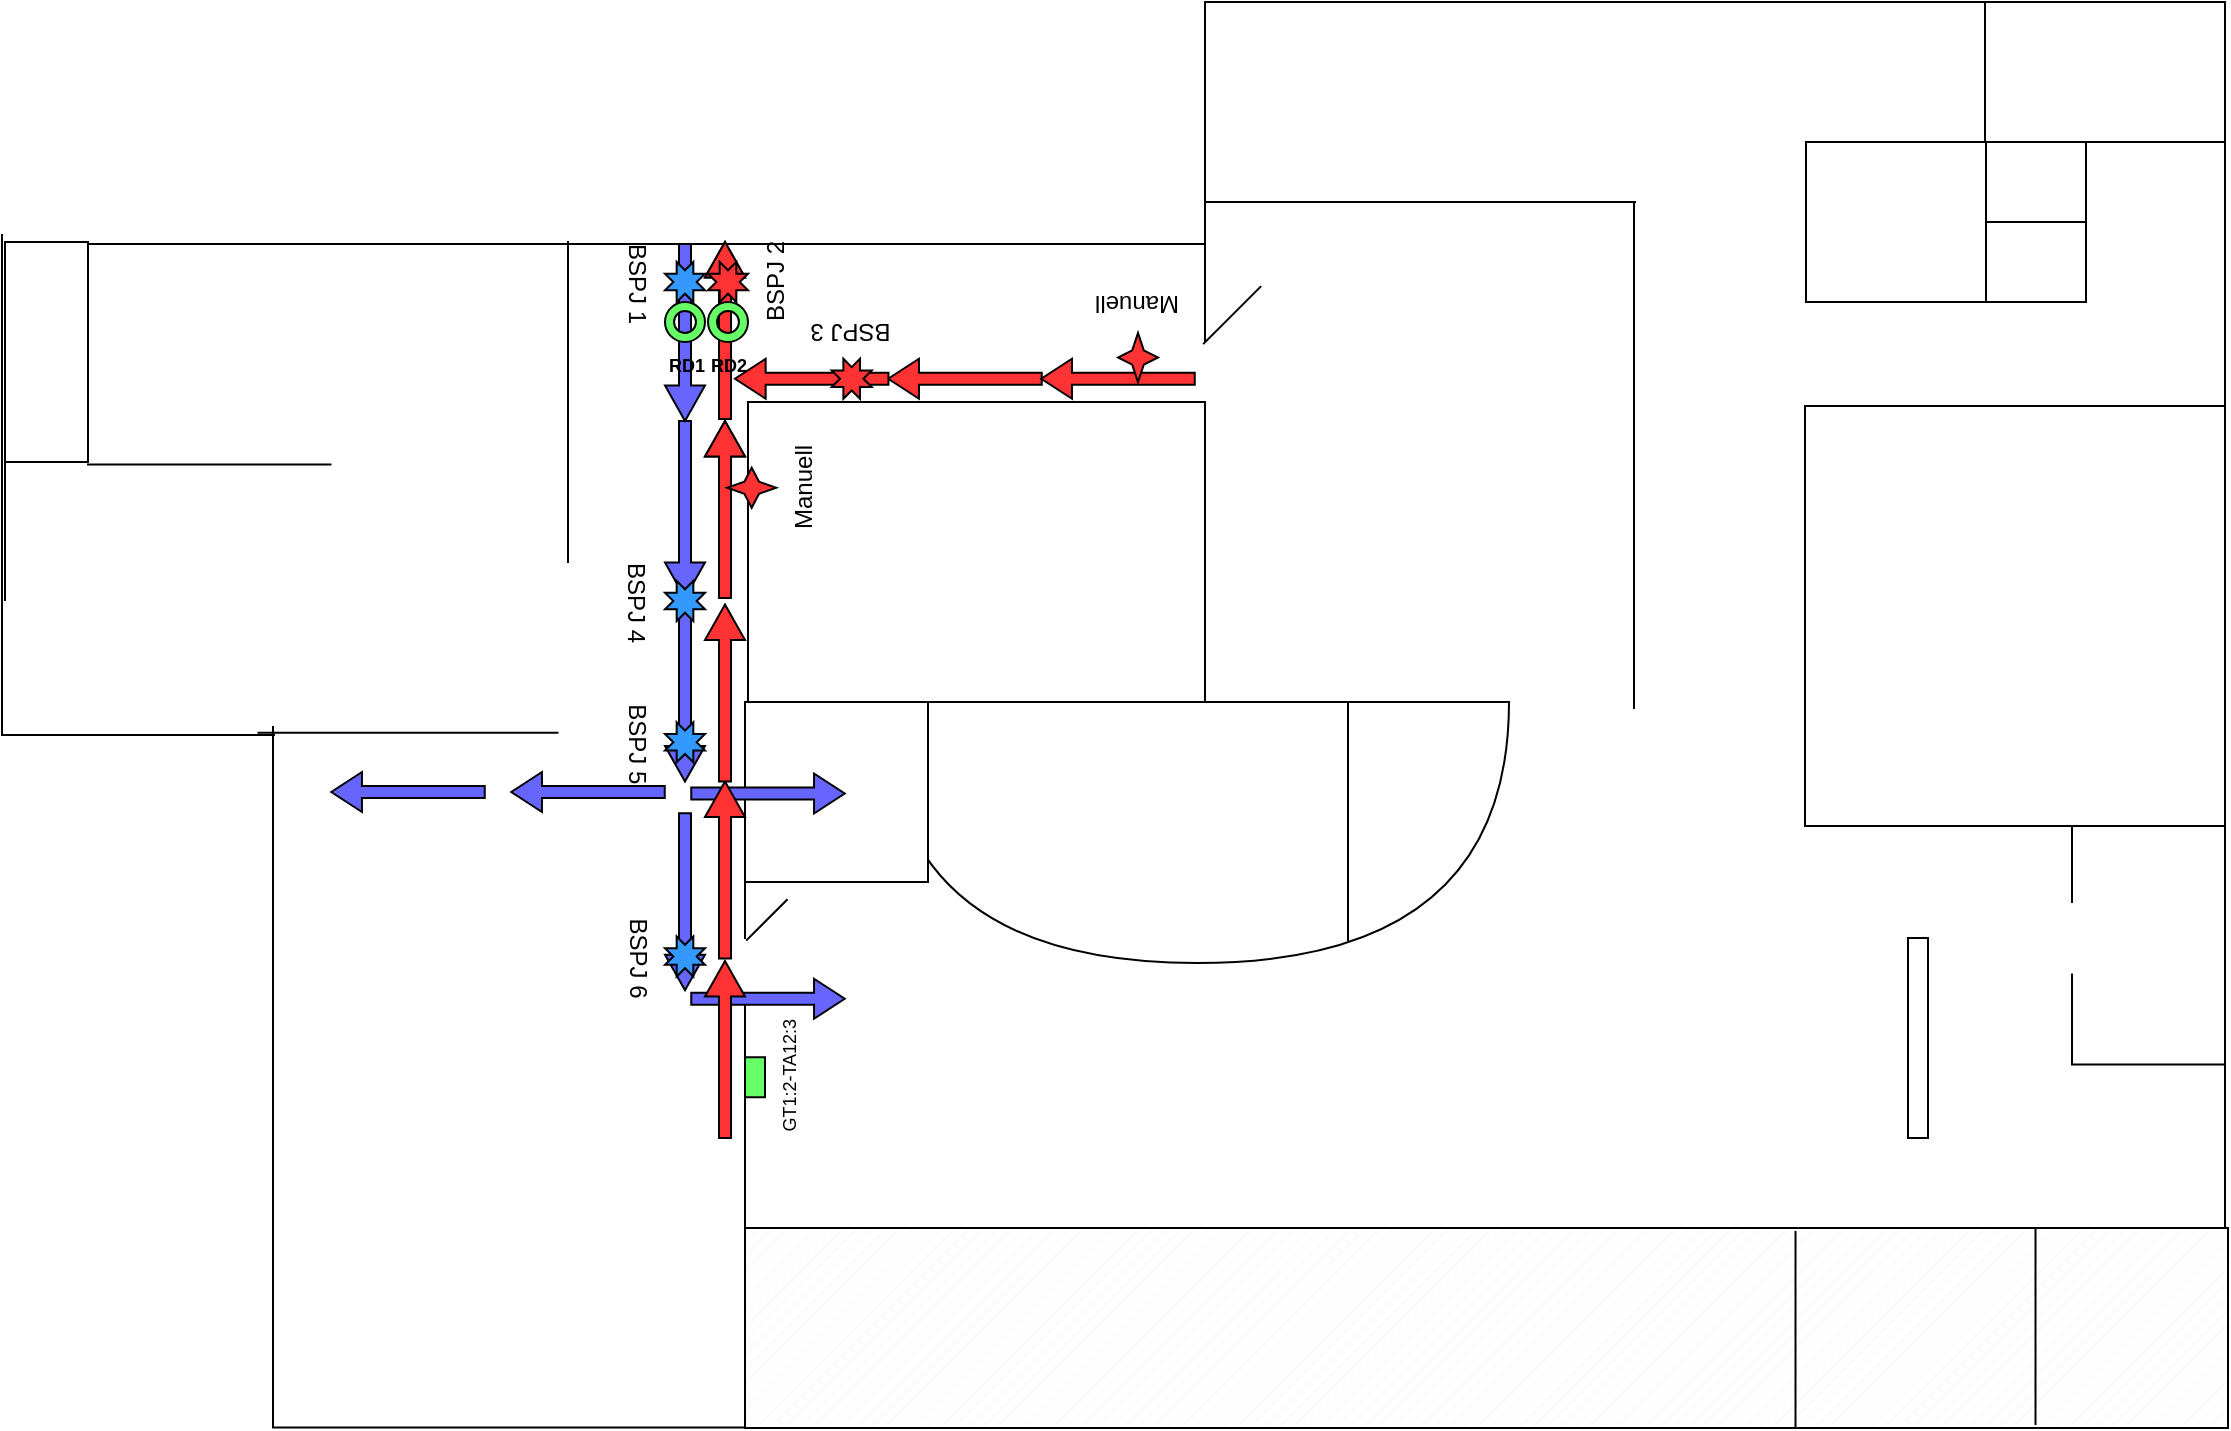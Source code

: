 <mxfile version="20.2.3" type="device"><diagram id="FBVfWSFxS-w5nu74Ogbu" name="Sida-1"><mxGraphModel dx="1597" dy="875" grid="1" gridSize="10" guides="1" tooltips="1" connect="1" arrows="1" fold="1" page="1" pageScale="1" pageWidth="1169" pageHeight="827" math="0" shadow="0"><root><mxCell id="0"/><mxCell id="1" parent="0"/><mxCell id="fJPeuUi1tIwK-G_FH13o-1" value="" style="shape=partialRectangle;whiteSpace=wrap;html=1;bottom=0;right=0;fillColor=none;" vertex="1" parent="1"><mxGeometry x="18.5" y="171" width="600" height="178" as="geometry"/></mxCell><mxCell id="fJPeuUi1tIwK-G_FH13o-2" value="" style="shape=partialRectangle;whiteSpace=wrap;html=1;bottom=0;right=0;fillColor=none;" vertex="1" parent="1"><mxGeometry x="618.5" y="50" width="510" height="120" as="geometry"/></mxCell><mxCell id="fJPeuUi1tIwK-G_FH13o-3" value="" style="shape=partialRectangle;whiteSpace=wrap;html=1;top=0;left=0;fillColor=none;" vertex="1" parent="1"><mxGeometry x="397.5" y="50" width="731" height="712" as="geometry"/></mxCell><mxCell id="fJPeuUi1tIwK-G_FH13o-4" value="" style="shape=partialRectangle;whiteSpace=wrap;html=1;bottom=0;right=0;fillColor=none;rotation=-90;" vertex="1" parent="1"><mxGeometry x="-40" y="223.5" width="250" height="136" as="geometry"/></mxCell><mxCell id="fJPeuUi1tIwK-G_FH13o-5" value="" style="shape=partialRectangle;whiteSpace=wrap;html=1;bottom=0;right=0;fillColor=none;rotation=-90;fontSize=9;" vertex="1" parent="1"><mxGeometry x="100.38" y="464.63" width="350.25" height="246" as="geometry"/></mxCell><mxCell id="fJPeuUi1tIwK-G_FH13o-6" value="" style="verticalLabelPosition=bottom;verticalAlign=top;html=1;shape=mxgraph.basic.rect;fillColor2=none;strokeWidth=1;size=20;indent=5;" vertex="1" parent="1"><mxGeometry x="918.5" y="252" width="210" height="210" as="geometry"/></mxCell><mxCell id="fJPeuUi1tIwK-G_FH13o-7" value="" style="shape=delay;whiteSpace=wrap;html=1;rotation=90;" vertex="1" parent="1"><mxGeometry x="549.25" y="309.25" width="130.5" height="312" as="geometry"/></mxCell><mxCell id="fJPeuUi1tIwK-G_FH13o-8" value="" style="verticalLabelPosition=bottom;verticalAlign=top;html=1;shape=mxgraph.basic.rect;fillColor2=none;strokeWidth=1;size=30;indent=5;" vertex="1" parent="1"><mxGeometry x="388.5" y="400" width="91.5" height="90" as="geometry"/></mxCell><mxCell id="fJPeuUi1tIwK-G_FH13o-9" value="" style="shape=partialRectangle;whiteSpace=wrap;html=1;right=0;top=0;bottom=0;fillColor=none;routingCenterX=-0.5;" vertex="1" parent="1"><mxGeometry x="690" y="401" width="120" height="118" as="geometry"/></mxCell><mxCell id="fJPeuUi1tIwK-G_FH13o-10" value="" style="shape=partialRectangle;whiteSpace=wrap;html=1;right=0;top=0;bottom=0;fillColor=none;routingCenterX=-0.5;" vertex="1" parent="1"><mxGeometry x="388.5" y="550" width="120" height="210" as="geometry"/></mxCell><mxCell id="fJPeuUi1tIwK-G_FH13o-11" value="" style="shape=partialRectangle;whiteSpace=wrap;html=1;right=0;top=0;bottom=0;fillColor=none;routingCenterX=-0.5;rotation=-90;" vertex="1" parent="1"><mxGeometry x="160" y="280.63" width="120" height="149.5" as="geometry"/></mxCell><mxCell id="fJPeuUi1tIwK-G_FH13o-12" value="" style="shape=partialRectangle;whiteSpace=wrap;html=1;right=0;top=0;bottom=0;fillColor=none;routingCenterX=-0.5;rotation=90;" vertex="1" parent="1"><mxGeometry x="666" y="102.5" width="120" height="215" as="geometry"/></mxCell><mxCell id="fJPeuUi1tIwK-G_FH13o-13" value="" style="verticalLabelPosition=bottom;verticalAlign=top;html=1;shape=mxgraph.basic.rect;fillColor2=none;strokeWidth=1;size=20;indent=5;" vertex="1" parent="1"><mxGeometry x="1008.5" y="50" width="120" height="70" as="geometry"/></mxCell><mxCell id="fJPeuUi1tIwK-G_FH13o-14" value="" style="shape=partialRectangle;whiteSpace=wrap;html=1;right=0;top=0;bottom=0;fillColor=none;routingCenterX=-0.5;" vertex="1" parent="1"><mxGeometry x="833" y="150.5" width="120" height="252.5" as="geometry"/></mxCell><mxCell id="fJPeuUi1tIwK-G_FH13o-15" value="" style="shape=partialRectangle;whiteSpace=wrap;html=1;right=0;top=0;bottom=0;fillColor=none;routingCenterX=-0.5;" vertex="1" parent="1"><mxGeometry x="388.5" y="458" width="120" height="60" as="geometry"/></mxCell><mxCell id="fJPeuUi1tIwK-G_FH13o-16" value="" style="shape=partialRectangle;whiteSpace=wrap;html=1;right=0;top=0;bottom=0;fillColor=none;routingCenterX=-0.5;" vertex="1" parent="1"><mxGeometry x="618.5" y="170" width="120" height="50" as="geometry"/></mxCell><mxCell id="fJPeuUi1tIwK-G_FH13o-17" value="" style="verticalLabelPosition=bottom;verticalAlign=top;html=1;shape=mxgraph.basic.rect;fillColor2=none;strokeWidth=1;size=20;indent=5;" vertex="1" parent="1"><mxGeometry x="390" y="250" width="228.5" height="150" as="geometry"/></mxCell><mxCell id="fJPeuUi1tIwK-G_FH13o-18" value="" style="verticalLabelPosition=bottom;verticalAlign=top;html=1;shape=mxgraph.basic.rect;fillColor2=none;strokeWidth=1;size=20;indent=5;" vertex="1" parent="1"><mxGeometry x="18.5" y="170" width="41.5" height="110" as="geometry"/></mxCell><mxCell id="fJPeuUi1tIwK-G_FH13o-19" value="" style="shape=partialRectangle;whiteSpace=wrap;html=1;right=0;top=0;bottom=0;fillColor=none;routingCenterX=-0.5;rotation=90;" vertex="1" parent="1"><mxGeometry x="60.63" y="280.63" width="120" height="121.25" as="geometry"/></mxCell><mxCell id="fJPeuUi1tIwK-G_FH13o-20" value="" style="shape=partialRectangle;whiteSpace=wrap;html=1;right=0;top=0;bottom=0;fillColor=none;routingCenterX=-0.5;" vertex="1" parent="1"><mxGeometry x="300" y="170" width="120" height="160" as="geometry"/></mxCell><mxCell id="fJPeuUi1tIwK-G_FH13o-21" value="" style="verticalLabelPosition=bottom;verticalAlign=top;html=1;shape=mxgraph.basic.rect;fillColor2=none;strokeWidth=1;size=20;indent=5;" vertex="1" parent="1"><mxGeometry x="919" y="120" width="140" height="80" as="geometry"/></mxCell><mxCell id="fJPeuUi1tIwK-G_FH13o-22" value="" style="verticalLabelPosition=bottom;verticalAlign=top;html=1;shape=mxgraph.basic.rect;fillColor2=none;strokeWidth=1;size=20;indent=5;" vertex="1" parent="1"><mxGeometry x="1009" y="120" width="50" height="40" as="geometry"/></mxCell><mxCell id="fJPeuUi1tIwK-G_FH13o-23" value="" style="verticalLabelPosition=bottom;verticalAlign=top;html=1;shape=mxgraph.basic.rect;fillColor2=none;strokeWidth=1;size=20;indent=5;" vertex="1" parent="1"><mxGeometry x="1009" y="160" width="50" height="40" as="geometry"/></mxCell><mxCell id="fJPeuUi1tIwK-G_FH13o-24" value="" style="shape=partialRectangle;whiteSpace=wrap;html=1;right=0;top=0;bottom=0;fillColor=none;routingCenterX=-0.5;" vertex="1" parent="1"><mxGeometry x="1052" y="462" width="45" height="38" as="geometry"/></mxCell><mxCell id="fJPeuUi1tIwK-G_FH13o-25" value="" style="shape=partialRectangle;whiteSpace=wrap;html=1;bottom=0;right=0;fillColor=none;rotation=-90;" vertex="1" parent="1"><mxGeometry x="1067.63" y="520.63" width="45" height="76.25" as="geometry"/></mxCell><mxCell id="fJPeuUi1tIwK-G_FH13o-26" value="" style="verticalLabelPosition=bottom;verticalAlign=top;html=1;shape=mxgraph.basic.patternFillRect;fillStyle=diag;step=5;fillStrokeWidth=0.2;fillStrokeColor=#dddddd;" vertex="1" parent="1"><mxGeometry x="388.5" y="663" width="741.5" height="100" as="geometry"/></mxCell><mxCell id="fJPeuUi1tIwK-G_FH13o-27" value="" style="verticalLabelPosition=bottom;verticalAlign=top;html=1;shape=mxgraph.basic.rect;fillColor2=none;strokeWidth=1;size=20;indent=5;" vertex="1" parent="1"><mxGeometry x="970" y="518" width="10" height="100" as="geometry"/></mxCell><mxCell id="fJPeuUi1tIwK-G_FH13o-31" value="" style="shape=singleArrow;direction=north;whiteSpace=wrap;html=1;" vertex="1" parent="1"><mxGeometry x="368.5" y="259.5" width="20" height="88.5" as="geometry"/></mxCell><mxCell id="fJPeuUi1tIwK-G_FH13o-32" value="" style="shape=singleArrow;direction=north;whiteSpace=wrap;html=1;" vertex="1" parent="1"><mxGeometry x="368.5" y="170" width="20" height="88.5" as="geometry"/></mxCell><mxCell id="fJPeuUi1tIwK-G_FH13o-33" value="" style="shape=singleArrow;direction=north;whiteSpace=wrap;html=1;rotation=-180;fillColor=#6666FF;" vertex="1" parent="1"><mxGeometry x="348.5" y="455.63" width="20" height="88.5" as="geometry"/></mxCell><mxCell id="fJPeuUi1tIwK-G_FH13o-34" value="" style="shape=singleArrow;direction=north;whiteSpace=wrap;html=1;rotation=-180;fillColor=#6666FF;" vertex="1" parent="1"><mxGeometry x="348.5" y="351.25" width="20" height="88.5" as="geometry"/></mxCell><mxCell id="fJPeuUi1tIwK-G_FH13o-35" value="" style="shape=singleArrow;direction=north;whiteSpace=wrap;html=1;rotation=-180;fillColor=#6666FF;" vertex="1" parent="1"><mxGeometry x="348.5" y="259.5" width="20" height="88.5" as="geometry"/></mxCell><mxCell id="fJPeuUi1tIwK-G_FH13o-36" value="" style="shape=singleArrow;direction=north;whiteSpace=wrap;html=1;rotation=-180;fillColor=#6666FF;" vertex="1" parent="1"><mxGeometry x="348.5" y="171" width="20" height="88.5" as="geometry"/></mxCell><mxCell id="fJPeuUi1tIwK-G_FH13o-37" value="" style="shape=singleArrow;direction=north;whiteSpace=wrap;html=1;rotation=90;fillColor=#6666FF;" vertex="1" parent="1"><mxGeometry x="390" y="510" width="20" height="76.75" as="geometry"/></mxCell><mxCell id="fJPeuUi1tIwK-G_FH13o-38" value="" style="shape=singleArrow;direction=north;whiteSpace=wrap;html=1;rotation=90;fillColor=#6666FF;" vertex="1" parent="1"><mxGeometry x="390" y="407.38" width="20" height="76.75" as="geometry"/></mxCell><mxCell id="fJPeuUi1tIwK-G_FH13o-40" value="" style="shape=singleArrow;direction=north;whiteSpace=wrap;html=1;rotation=-90;fillColor=#FF3333;" vertex="1" parent="1"><mxGeometry x="488.5" y="200" width="20" height="76.75" as="geometry"/></mxCell><mxCell id="fJPeuUi1tIwK-G_FH13o-41" value="" style="shape=singleArrow;direction=north;whiteSpace=wrap;html=1;rotation=-90;fillColor=#FF3333;" vertex="1" parent="1"><mxGeometry x="565" y="200" width="20" height="76.75" as="geometry"/></mxCell><mxCell id="fJPeuUi1tIwK-G_FH13o-42" value="" style="shape=singleArrow;direction=north;whiteSpace=wrap;html=1;rotation=-90;fillColor=#6666FF;" vertex="1" parent="1"><mxGeometry x="300" y="406.62" width="20" height="76.75" as="geometry"/></mxCell><mxCell id="fJPeuUi1tIwK-G_FH13o-43" value="" style="shape=singleArrow;direction=north;whiteSpace=wrap;html=1;rotation=-90;fillColor=#6666FF;" vertex="1" parent="1"><mxGeometry x="210" y="406.62" width="20" height="76.75" as="geometry"/></mxCell><mxCell id="fJPeuUi1tIwK-G_FH13o-47" value="" style="shape=singleArrow;direction=north;whiteSpace=wrap;html=1;fillColor=#FF3333;" vertex="1" parent="1"><mxGeometry x="368.5" y="529.5" width="20" height="88.5" as="geometry"/></mxCell><mxCell id="fJPeuUi1tIwK-G_FH13o-48" value="" style="shape=singleArrow;direction=north;whiteSpace=wrap;html=1;fillColor=#FF3333;" vertex="1" parent="1"><mxGeometry x="368.5" y="439.75" width="20" height="88.5" as="geometry"/></mxCell><mxCell id="fJPeuUi1tIwK-G_FH13o-49" value="" style="shape=singleArrow;direction=north;whiteSpace=wrap;html=1;fillColor=#FF3333;" vertex="1" parent="1"><mxGeometry x="368.5" y="351.25" width="20" height="88.5" as="geometry"/></mxCell><mxCell id="fJPeuUi1tIwK-G_FH13o-50" value="" style="shape=singleArrow;direction=north;whiteSpace=wrap;html=1;fillColor=#FF3333;" vertex="1" parent="1"><mxGeometry x="368.5" y="170" width="20" height="88.5" as="geometry"/></mxCell><mxCell id="fJPeuUi1tIwK-G_FH13o-51" value="" style="shape=singleArrow;direction=north;whiteSpace=wrap;html=1;fillColor=#FF3333;" vertex="1" parent="1"><mxGeometry x="368.5" y="259.5" width="20" height="88.5" as="geometry"/></mxCell><mxCell id="fJPeuUi1tIwK-G_FH13o-52" value="" style="shape=singleArrow;direction=north;whiteSpace=wrap;html=1;rotation=-90;fillColor=#FF3333;" vertex="1" parent="1"><mxGeometry x="411.85" y="200" width="20" height="76.75" as="geometry"/></mxCell><mxCell id="fJPeuUi1tIwK-G_FH13o-53" value="" style="shape=partialRectangle;whiteSpace=wrap;html=1;right=0;top=0;bottom=0;fillColor=none;routingCenterX=-0.5;fontColor=#FFFFFF;rotation=45;" vertex="1" parent="1"><mxGeometry x="614.5" y="229" width="120" height="40" as="geometry"/></mxCell><mxCell id="fJPeuUi1tIwK-G_FH13o-54" value="" style="shape=partialRectangle;whiteSpace=wrap;html=1;right=0;top=0;bottom=0;fillColor=none;routingCenterX=-0.5;fontColor=#FFFFFF;rotation=45;" vertex="1" parent="1"><mxGeometry x="381.85" y="537.25" width="120" height="28.25" as="geometry"/></mxCell><mxCell id="fJPeuUi1tIwK-G_FH13o-81" value="" style="shape=partialRectangle;whiteSpace=wrap;html=1;right=0;top=0;bottom=0;fillColor=none;routingCenterX=-0.5;" vertex="1" parent="1"><mxGeometry x="1033.75" y="664" width="96.25" height="97" as="geometry"/></mxCell><mxCell id="fJPeuUi1tIwK-G_FH13o-82" value="" style="shape=partialRectangle;whiteSpace=wrap;html=1;right=0;top=0;bottom=0;fillColor=none;routingCenterX=-0.5;" vertex="1" parent="1"><mxGeometry x="913.75" y="665" width="120" height="97" as="geometry"/></mxCell><mxCell id="fJPeuUi1tIwK-G_FH13o-83" value="BSPJ 5" style="verticalLabelPosition=bottom;verticalAlign=top;html=1;shape=mxgraph.basic.8_point_star;fillColor=#3399FF;rotation=90;" vertex="1" parent="1"><mxGeometry x="348.5" y="410.13" width="20" height="20" as="geometry"/></mxCell><mxCell id="fJPeuUi1tIwK-G_FH13o-84" value="BSPJ 4" style="verticalLabelPosition=bottom;verticalAlign=top;html=1;shape=mxgraph.basic.8_point_star;fillColor=#3399FF;rotation=90;" vertex="1" parent="1"><mxGeometry x="348.5" y="339.5" width="20" height="20" as="geometry"/></mxCell><mxCell id="fJPeuUi1tIwK-G_FH13o-85" value="BSPJ 1" style="verticalLabelPosition=bottom;verticalAlign=top;html=1;shape=mxgraph.basic.8_point_star;fillColor=#3399FF;rotation=90;" vertex="1" parent="1"><mxGeometry x="348.5" y="180" width="20" height="20" as="geometry"/></mxCell><mxCell id="fJPeuUi1tIwK-G_FH13o-88" value="BSPJ 6" style="verticalLabelPosition=bottom;verticalAlign=top;html=1;shape=mxgraph.basic.8_point_star;fillColor=#3399FF;rotation=90;" vertex="1" parent="1"><mxGeometry x="348.5" y="517.25" width="20" height="20" as="geometry"/></mxCell><mxCell id="fJPeuUi1tIwK-G_FH13o-90" value="BSPJ 2" style="verticalLabelPosition=bottom;verticalAlign=top;html=1;shape=mxgraph.basic.8_point_star;fillColor=#FF3333;rotation=-90;" vertex="1" parent="1"><mxGeometry x="370" y="180" width="20" height="20" as="geometry"/></mxCell><mxCell id="fJPeuUi1tIwK-G_FH13o-91" value="BSPJ 3" style="verticalLabelPosition=bottom;verticalAlign=top;html=1;shape=mxgraph.basic.8_point_star;fillColor=#FF3333;rotation=-180;" vertex="1" parent="1"><mxGeometry x="431.85" y="228.38" width="20" height="20" as="geometry"/></mxCell><mxCell id="fJPeuUi1tIwK-G_FH13o-93" value="Manuell" style="verticalLabelPosition=bottom;verticalAlign=top;html=1;shape=mxgraph.basic.4_point_star_2;dx=0.7;fillColor=#FF3333;rotation=-90;" vertex="1" parent="1"><mxGeometry x="381.85" y="280.63" width="20" height="24.5" as="geometry"/></mxCell><mxCell id="fJPeuUi1tIwK-G_FH13o-94" value="Manuell" style="verticalLabelPosition=bottom;verticalAlign=top;html=1;shape=mxgraph.basic.4_point_star_2;dx=0.71;fillColor=#FF3333;rotation=-180;" vertex="1" parent="1"><mxGeometry x="575" y="215.5" width="20" height="24.5" as="geometry"/></mxCell><mxCell id="fJPeuUi1tIwK-G_FH13o-97" value="GT1:2-TA12:3" style="verticalLabelPosition=bottom;verticalAlign=top;html=1;shape=mxgraph.basic.rect;fillColor2=none;strokeWidth=1;size=20;indent=5;fillColor=#66FF66;rotation=-90;fontSize=9;" vertex="1" parent="1"><mxGeometry x="383.5" y="582.63" width="20" height="10" as="geometry"/></mxCell><mxCell id="fJPeuUi1tIwK-G_FH13o-98" value="RD1" style="verticalLabelPosition=bottom;verticalAlign=top;html=1;shape=mxgraph.basic.donut;dx=4.53;fontSize=9;fillColor=#66FF66;fontStyle=1" vertex="1" parent="1"><mxGeometry x="348.5" y="200" width="20" height="20" as="geometry"/></mxCell><mxCell id="fJPeuUi1tIwK-G_FH13o-99" value="RD2" style="verticalLabelPosition=bottom;verticalAlign=top;html=1;shape=mxgraph.basic.donut;dx=4.53;fontSize=9;fillColor=#66FF66;fontStyle=1" vertex="1" parent="1"><mxGeometry x="370" y="200" width="20" height="20" as="geometry"/></mxCell></root></mxGraphModel></diagram></mxfile>